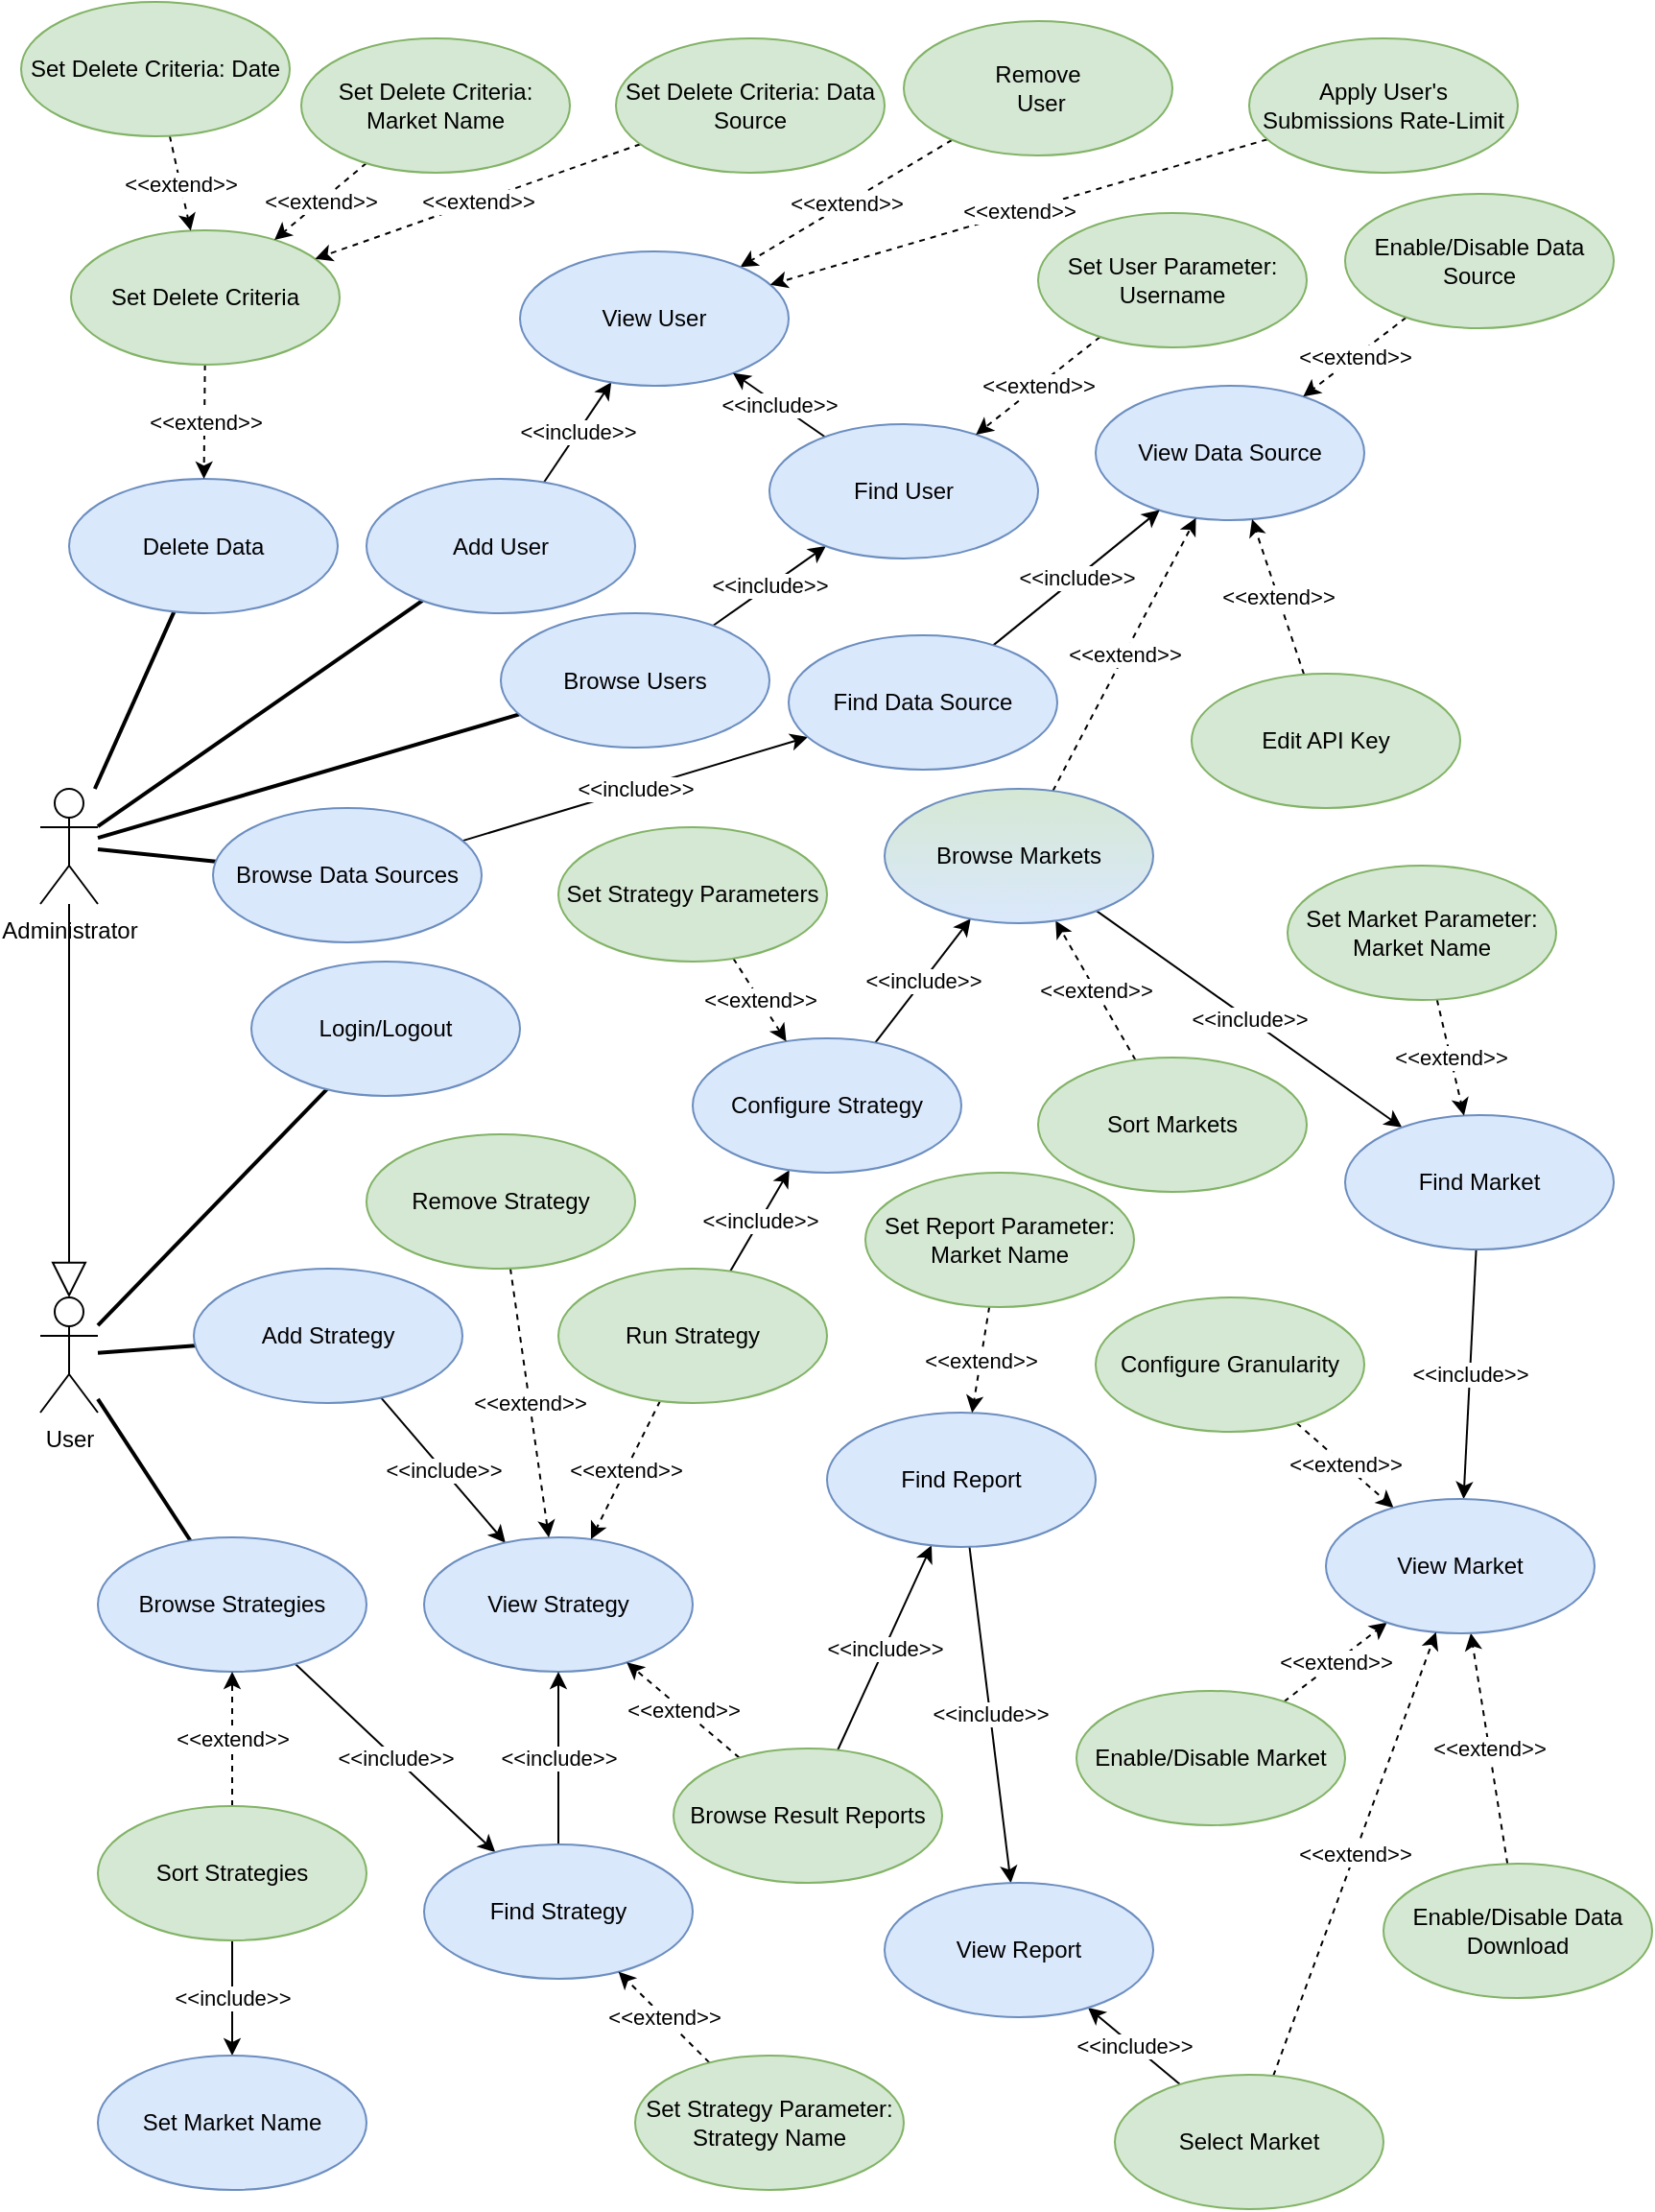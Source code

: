 <mxfile version="12.4.7" type="github">
  <diagram id="ZFlR_fbY1ho0T1hjvWoV" name="Page-1">
    <mxGraphModel dx="1414" dy="768" grid="1" gridSize="10" guides="1" tooltips="1" connect="1" arrows="1" fold="1" page="1" pageScale="1" pageWidth="827" pageHeight="1169" math="0" shadow="0">
      <root>
        <mxCell id="1YYGA7Be7UyKaOiCirhx-0"/>
        <mxCell id="1YYGA7Be7UyKaOiCirhx-1" parent="1YYGA7Be7UyKaOiCirhx-0"/>
        <mxCell id="3vdCPRaYNZT--Bnx52Tg-0" style="edgeStyle=none;rounded=0;orthogonalLoop=1;jettySize=auto;html=1;endArrow=none;endFill=0;strokeWidth=2;" parent="1YYGA7Be7UyKaOiCirhx-1" source="3vdCPRaYNZT--Bnx52Tg-4" target="3vdCPRaYNZT--Bnx52Tg-23" edge="1">
          <mxGeometry relative="1" as="geometry">
            <mxPoint x="-13.149" y="359" as="sourcePoint"/>
          </mxGeometry>
        </mxCell>
        <mxCell id="3vdCPRaYNZT--Bnx52Tg-1" style="edgeStyle=none;rounded=0;orthogonalLoop=1;jettySize=auto;html=1;endArrow=none;endFill=0;strokeWidth=2;" parent="1YYGA7Be7UyKaOiCirhx-1" source="3vdCPRaYNZT--Bnx52Tg-4" target="3vdCPRaYNZT--Bnx52Tg-6" edge="1">
          <mxGeometry relative="1" as="geometry"/>
        </mxCell>
        <mxCell id="3vdCPRaYNZT--Bnx52Tg-2" style="edgeStyle=none;rounded=0;orthogonalLoop=1;jettySize=auto;html=1;endArrow=none;endFill=0;strokeWidth=2;" parent="1YYGA7Be7UyKaOiCirhx-1" source="3vdCPRaYNZT--Bnx52Tg-4" target="3vdCPRaYNZT--Bnx52Tg-14" edge="1">
          <mxGeometry relative="1" as="geometry"/>
        </mxCell>
        <mxCell id="3vdCPRaYNZT--Bnx52Tg-3" style="edgeStyle=none;rounded=0;orthogonalLoop=1;jettySize=auto;html=1;endArrow=none;endFill=0;strokeWidth=2;" parent="1YYGA7Be7UyKaOiCirhx-1" source="3vdCPRaYNZT--Bnx52Tg-4" target="3vdCPRaYNZT--Bnx52Tg-29" edge="1">
          <mxGeometry relative="1" as="geometry"/>
        </mxCell>
        <mxCell id="3vdCPRaYNZT--Bnx52Tg-4" value="&lt;div&gt;Administrator&lt;/div&gt;" style="shape=umlActor;verticalLabelPosition=bottom;labelBackgroundColor=#ffffff;verticalAlign=top;html=1;" parent="1YYGA7Be7UyKaOiCirhx-1" vertex="1">
          <mxGeometry x="30" y="410" width="30" height="60" as="geometry"/>
        </mxCell>
        <mxCell id="3vdCPRaYNZT--Bnx52Tg-5" value="&amp;lt;&amp;lt;include&amp;gt;&amp;gt;" style="edgeStyle=none;rounded=0;orthogonalLoop=1;jettySize=auto;html=1;" parent="1YYGA7Be7UyKaOiCirhx-1" source="3vdCPRaYNZT--Bnx52Tg-6" target="3vdCPRaYNZT--Bnx52Tg-12" edge="1">
          <mxGeometry relative="1" as="geometry"/>
        </mxCell>
        <mxCell id="3vdCPRaYNZT--Bnx52Tg-6" value="Add User" style="ellipse;whiteSpace=wrap;html=1;fillColor=#dae8fc;strokeColor=#6c8ebf;" parent="1YYGA7Be7UyKaOiCirhx-1" vertex="1">
          <mxGeometry x="200" y="248.5" width="140" height="70" as="geometry"/>
        </mxCell>
        <mxCell id="3vdCPRaYNZT--Bnx52Tg-7" value="&amp;lt;&amp;lt;extend&amp;gt;&amp;gt;" style="edgeStyle=none;rounded=0;orthogonalLoop=1;jettySize=auto;html=1;dashed=1;" parent="1YYGA7Be7UyKaOiCirhx-1" source="3vdCPRaYNZT--Bnx52Tg-8" target="3vdCPRaYNZT--Bnx52Tg-12" edge="1">
          <mxGeometry relative="1" as="geometry"/>
        </mxCell>
        <mxCell id="3vdCPRaYNZT--Bnx52Tg-8" value="&lt;div&gt;Remove&lt;/div&gt;&amp;nbsp;User" style="ellipse;whiteSpace=wrap;html=1;fillColor=#d5e8d4;strokeColor=#82b366;" parent="1YYGA7Be7UyKaOiCirhx-1" vertex="1">
          <mxGeometry x="480" y="10" width="140" height="70" as="geometry"/>
        </mxCell>
        <mxCell id="3vdCPRaYNZT--Bnx52Tg-9" value="View Data Source" style="ellipse;whiteSpace=wrap;html=1;fillColor=#dae8fc;strokeColor=#6c8ebf;" parent="1YYGA7Be7UyKaOiCirhx-1" vertex="1">
          <mxGeometry x="580" y="200" width="140" height="70" as="geometry"/>
        </mxCell>
        <mxCell id="3vdCPRaYNZT--Bnx52Tg-10" value="&amp;lt;&amp;lt;extend&amp;gt;&amp;gt;" style="edgeStyle=none;rounded=0;orthogonalLoop=1;jettySize=auto;html=1;dashed=1;" parent="1YYGA7Be7UyKaOiCirhx-1" source="3vdCPRaYNZT--Bnx52Tg-11" target="3vdCPRaYNZT--Bnx52Tg-9" edge="1">
          <mxGeometry relative="1" as="geometry"/>
        </mxCell>
        <mxCell id="3vdCPRaYNZT--Bnx52Tg-11" value="Enable/Disable Data Source" style="ellipse;whiteSpace=wrap;html=1;fillColor=#d5e8d4;strokeColor=#82b366;" parent="1YYGA7Be7UyKaOiCirhx-1" vertex="1">
          <mxGeometry x="710" y="100" width="140" height="70" as="geometry"/>
        </mxCell>
        <mxCell id="3vdCPRaYNZT--Bnx52Tg-12" value="View User" style="ellipse;whiteSpace=wrap;html=1;fillColor=#dae8fc;strokeColor=#6c8ebf;" parent="1YYGA7Be7UyKaOiCirhx-1" vertex="1">
          <mxGeometry x="280" y="130" width="140" height="70" as="geometry"/>
        </mxCell>
        <mxCell id="3vdCPRaYNZT--Bnx52Tg-13" value="&amp;lt;&amp;lt;include&amp;gt;&amp;gt;" style="edgeStyle=none;rounded=0;orthogonalLoop=1;jettySize=auto;html=1;" parent="1YYGA7Be7UyKaOiCirhx-1" source="3vdCPRaYNZT--Bnx52Tg-14" target="3vdCPRaYNZT--Bnx52Tg-16" edge="1">
          <mxGeometry relative="1" as="geometry"/>
        </mxCell>
        <mxCell id="3vdCPRaYNZT--Bnx52Tg-14" value="Browse Users" style="ellipse;whiteSpace=wrap;html=1;fillColor=#dae8fc;strokeColor=#6c8ebf;" parent="1YYGA7Be7UyKaOiCirhx-1" vertex="1">
          <mxGeometry x="270" y="318.5" width="140" height="70" as="geometry"/>
        </mxCell>
        <mxCell id="3vdCPRaYNZT--Bnx52Tg-15" value="&amp;lt;&amp;lt;include&amp;gt;&amp;gt;" style="edgeStyle=none;rounded=0;orthogonalLoop=1;jettySize=auto;html=1;" parent="1YYGA7Be7UyKaOiCirhx-1" source="3vdCPRaYNZT--Bnx52Tg-16" target="3vdCPRaYNZT--Bnx52Tg-12" edge="1">
          <mxGeometry relative="1" as="geometry"/>
        </mxCell>
        <mxCell id="3vdCPRaYNZT--Bnx52Tg-16" value="Find User" style="ellipse;whiteSpace=wrap;html=1;fillColor=#dae8fc;strokeColor=#6c8ebf;" parent="1YYGA7Be7UyKaOiCirhx-1" vertex="1">
          <mxGeometry x="410" y="220" width="140" height="70" as="geometry"/>
        </mxCell>
        <mxCell id="3vdCPRaYNZT--Bnx52Tg-17" value="&amp;lt;&amp;lt;extend&amp;gt;&amp;gt;" style="edgeStyle=none;rounded=0;orthogonalLoop=1;jettySize=auto;html=1;dashed=1;" parent="1YYGA7Be7UyKaOiCirhx-1" source="3vdCPRaYNZT--Bnx52Tg-18" target="3vdCPRaYNZT--Bnx52Tg-16" edge="1">
          <mxGeometry relative="1" as="geometry"/>
        </mxCell>
        <mxCell id="3vdCPRaYNZT--Bnx52Tg-18" value="Set User Parameter: Username" style="ellipse;whiteSpace=wrap;html=1;fillColor=#d5e8d4;strokeColor=#82b366;" parent="1YYGA7Be7UyKaOiCirhx-1" vertex="1">
          <mxGeometry x="550" y="110" width="140" height="70" as="geometry"/>
        </mxCell>
        <mxCell id="3vdCPRaYNZT--Bnx52Tg-19" value="&amp;lt;&amp;lt;extend&amp;gt;&amp;gt;" style="edgeStyle=none;rounded=0;orthogonalLoop=1;jettySize=auto;html=1;dashed=1;startArrow=none;startFill=0;" parent="1YYGA7Be7UyKaOiCirhx-1" source="wTxQ7rvC8nmgXDtf-Kvs-46" target="3vdCPRaYNZT--Bnx52Tg-9" edge="1">
          <mxGeometry relative="1" as="geometry">
            <mxPoint x="967.927" y="422.21" as="sourcePoint"/>
          </mxGeometry>
        </mxCell>
        <mxCell id="3vdCPRaYNZT--Bnx52Tg-21" value="&amp;lt;&amp;lt;extend&amp;gt;&amp;gt;" style="rounded=0;orthogonalLoop=1;jettySize=auto;html=1;dashed=1;" parent="1YYGA7Be7UyKaOiCirhx-1" source="3vdCPRaYNZT--Bnx52Tg-22" target="3vdCPRaYNZT--Bnx52Tg-12" edge="1">
          <mxGeometry relative="1" as="geometry"/>
        </mxCell>
        <mxCell id="3vdCPRaYNZT--Bnx52Tg-22" value="Apply User&#39;s Submissions Rate-Limit" style="ellipse;whiteSpace=wrap;html=1;fillColor=#d5e8d4;strokeColor=#82b366;" parent="1YYGA7Be7UyKaOiCirhx-1" vertex="1">
          <mxGeometry x="660" y="19" width="140" height="70" as="geometry"/>
        </mxCell>
        <mxCell id="3vdCPRaYNZT--Bnx52Tg-23" value="Delete Data" style="ellipse;whiteSpace=wrap;html=1;fillColor=#dae8fc;strokeColor=#6c8ebf;" parent="1YYGA7Be7UyKaOiCirhx-1" vertex="1">
          <mxGeometry x="45" y="248.5" width="140" height="70" as="geometry"/>
        </mxCell>
        <mxCell id="3vdCPRaYNZT--Bnx52Tg-24" value="&amp;lt;&amp;lt;extend&amp;gt;&amp;gt;" style="edgeStyle=none;rounded=0;orthogonalLoop=1;jettySize=auto;html=1;dashed=1;" parent="1YYGA7Be7UyKaOiCirhx-1" source="3vdCPRaYNZT--Bnx52Tg-25" target="3vdCPRaYNZT--Bnx52Tg-23" edge="1">
          <mxGeometry relative="1" as="geometry"/>
        </mxCell>
        <mxCell id="3vdCPRaYNZT--Bnx52Tg-25" value="Set Delete Criteria" style="ellipse;whiteSpace=wrap;html=1;fillColor=#d5e8d4;strokeColor=#82b366;" parent="1YYGA7Be7UyKaOiCirhx-1" vertex="1">
          <mxGeometry x="46" y="119" width="140" height="70" as="geometry"/>
        </mxCell>
        <mxCell id="3vdCPRaYNZT--Bnx52Tg-26" value="&amp;lt;&amp;lt;extend&amp;gt;&amp;gt;" style="edgeStyle=none;rounded=0;orthogonalLoop=1;jettySize=auto;html=1;dashed=1;" parent="1YYGA7Be7UyKaOiCirhx-1" source="3vdCPRaYNZT--Bnx52Tg-27" target="3vdCPRaYNZT--Bnx52Tg-9" edge="1">
          <mxGeometry relative="1" as="geometry"/>
        </mxCell>
        <mxCell id="3vdCPRaYNZT--Bnx52Tg-27" value="Edit API Key" style="ellipse;whiteSpace=wrap;html=1;fillColor=#d5e8d4;strokeColor=#82b366;" parent="1YYGA7Be7UyKaOiCirhx-1" vertex="1">
          <mxGeometry x="630" y="350" width="140" height="70" as="geometry"/>
        </mxCell>
        <mxCell id="3vdCPRaYNZT--Bnx52Tg-28" value="&amp;lt;&amp;lt;include&amp;gt;&amp;gt;" style="edgeStyle=none;rounded=0;orthogonalLoop=1;jettySize=auto;html=1;" parent="1YYGA7Be7UyKaOiCirhx-1" source="3vdCPRaYNZT--Bnx52Tg-29" target="3vdCPRaYNZT--Bnx52Tg-31" edge="1">
          <mxGeometry relative="1" as="geometry"/>
        </mxCell>
        <mxCell id="3vdCPRaYNZT--Bnx52Tg-29" value="Browse Data Sources" style="ellipse;whiteSpace=wrap;html=1;fillColor=#dae8fc;strokeColor=#6c8ebf;" parent="1YYGA7Be7UyKaOiCirhx-1" vertex="1">
          <mxGeometry x="120" y="420" width="140" height="70" as="geometry"/>
        </mxCell>
        <mxCell id="3vdCPRaYNZT--Bnx52Tg-30" value="&amp;lt;&amp;lt;include&amp;gt;&amp;gt;" style="edgeStyle=none;rounded=0;orthogonalLoop=1;jettySize=auto;html=1;" parent="1YYGA7Be7UyKaOiCirhx-1" source="3vdCPRaYNZT--Bnx52Tg-31" target="3vdCPRaYNZT--Bnx52Tg-9" edge="1">
          <mxGeometry relative="1" as="geometry"/>
        </mxCell>
        <mxCell id="3vdCPRaYNZT--Bnx52Tg-31" value="Find Data Source" style="ellipse;whiteSpace=wrap;html=1;fillColor=#dae8fc;strokeColor=#6c8ebf;" parent="1YYGA7Be7UyKaOiCirhx-1" vertex="1">
          <mxGeometry x="420" y="330" width="140" height="70" as="geometry"/>
        </mxCell>
        <mxCell id="3vdCPRaYNZT--Bnx52Tg-32" value="&amp;lt;&amp;lt;extend&amp;gt;&amp;gt;" style="edgeStyle=none;rounded=0;orthogonalLoop=1;jettySize=auto;html=1;dashed=1;" parent="1YYGA7Be7UyKaOiCirhx-1" source="3vdCPRaYNZT--Bnx52Tg-33" target="3vdCPRaYNZT--Bnx52Tg-25" edge="1">
          <mxGeometry relative="1" as="geometry"/>
        </mxCell>
        <mxCell id="3vdCPRaYNZT--Bnx52Tg-33" value="Set Delete Criteria: Date" style="ellipse;whiteSpace=wrap;html=1;fillColor=#d5e8d4;strokeColor=#82b366;" parent="1YYGA7Be7UyKaOiCirhx-1" vertex="1">
          <mxGeometry x="20" width="140" height="70" as="geometry"/>
        </mxCell>
        <mxCell id="3vdCPRaYNZT--Bnx52Tg-34" value="&amp;lt;&amp;lt;extend&amp;gt;&amp;gt;" style="edgeStyle=none;rounded=0;orthogonalLoop=1;jettySize=auto;html=1;dashed=1;" parent="1YYGA7Be7UyKaOiCirhx-1" source="3vdCPRaYNZT--Bnx52Tg-35" target="3vdCPRaYNZT--Bnx52Tg-25" edge="1">
          <mxGeometry relative="1" as="geometry"/>
        </mxCell>
        <mxCell id="3vdCPRaYNZT--Bnx52Tg-35" value="Set Delete Criteria: Market Name" style="ellipse;whiteSpace=wrap;html=1;fillColor=#d5e8d4;strokeColor=#82b366;" parent="1YYGA7Be7UyKaOiCirhx-1" vertex="1">
          <mxGeometry x="166" y="19" width="140" height="70" as="geometry"/>
        </mxCell>
        <mxCell id="3vdCPRaYNZT--Bnx52Tg-36" value="&amp;lt;&amp;lt;extend&amp;gt;&amp;gt;" style="edgeStyle=none;rounded=0;orthogonalLoop=1;jettySize=auto;html=1;dashed=1;" parent="1YYGA7Be7UyKaOiCirhx-1" source="3vdCPRaYNZT--Bnx52Tg-37" target="3vdCPRaYNZT--Bnx52Tg-25" edge="1">
          <mxGeometry relative="1" as="geometry"/>
        </mxCell>
        <mxCell id="3vdCPRaYNZT--Bnx52Tg-37" value="Set Delete Criteria: Data Source" style="ellipse;whiteSpace=wrap;html=1;fillColor=#d5e8d4;strokeColor=#82b366;" parent="1YYGA7Be7UyKaOiCirhx-1" vertex="1">
          <mxGeometry x="330" y="19" width="140" height="70" as="geometry"/>
        </mxCell>
        <mxCell id="tRXYT1jrLdf8LJ3v0zDW-0" value="&amp;lt;&amp;lt;extend&amp;gt;&amp;gt;" style="edgeStyle=none;rounded=0;orthogonalLoop=1;jettySize=auto;html=1;dashed=1;endArrow=classic;endFill=1;" parent="1YYGA7Be7UyKaOiCirhx-1" source="tRXYT1jrLdf8LJ3v0zDW-1" target="tRXYT1jrLdf8LJ3v0zDW-13" edge="1">
          <mxGeometry relative="1" as="geometry"/>
        </mxCell>
        <mxCell id="tRXYT1jrLdf8LJ3v0zDW-1" value="Configure Granularity" style="ellipse;whiteSpace=wrap;html=1;fillColor=#d5e8d4;strokeColor=#82b366;" parent="1YYGA7Be7UyKaOiCirhx-1" vertex="1">
          <mxGeometry x="580" y="675" width="140" height="70" as="geometry"/>
        </mxCell>
        <mxCell id="tRXYT1jrLdf8LJ3v0zDW-2" value="&amp;lt;&amp;lt;include&amp;gt;&amp;gt;" style="edgeStyle=none;rounded=0;orthogonalLoop=1;jettySize=auto;html=1;endArrow=classic;endFill=1;" parent="1YYGA7Be7UyKaOiCirhx-1" source="wTxQ7rvC8nmgXDtf-Kvs-46" target="tRXYT1jrLdf8LJ3v0zDW-10" edge="1">
          <mxGeometry relative="1" as="geometry">
            <mxPoint x="1224.465" y="1084.255" as="sourcePoint"/>
          </mxGeometry>
        </mxCell>
        <mxCell id="tRXYT1jrLdf8LJ3v0zDW-3" value="&amp;lt;&amp;lt;extend&amp;gt;&amp;gt;" style="edgeStyle=none;rounded=0;orthogonalLoop=1;jettySize=auto;html=1;dashed=1;endArrow=classic;endFill=1;" parent="1YYGA7Be7UyKaOiCirhx-1" source="tRXYT1jrLdf8LJ3v0zDW-4" target="tRXYT1jrLdf8LJ3v0zDW-13" edge="1">
          <mxGeometry relative="1" as="geometry"/>
        </mxCell>
        <mxCell id="tRXYT1jrLdf8LJ3v0zDW-4" value="Enable/Disable Market" style="ellipse;whiteSpace=wrap;html=1;fillColor=#d5e8d4;strokeColor=#82b366;" parent="1YYGA7Be7UyKaOiCirhx-1" vertex="1">
          <mxGeometry x="570" y="880" width="140" height="70" as="geometry"/>
        </mxCell>
        <mxCell id="tRXYT1jrLdf8LJ3v0zDW-5" value="&amp;lt;&amp;lt;extend&amp;gt;&amp;gt;" style="edgeStyle=none;rounded=0;orthogonalLoop=1;jettySize=auto;html=1;endArrow=classic;endFill=1;dashed=1;" parent="1YYGA7Be7UyKaOiCirhx-1" source="tRXYT1jrLdf8LJ3v0zDW-6" target="tRXYT1jrLdf8LJ3v0zDW-13" edge="1">
          <mxGeometry relative="1" as="geometry"/>
        </mxCell>
        <mxCell id="tRXYT1jrLdf8LJ3v0zDW-6" value="Enable/Disable Data Download" style="ellipse;whiteSpace=wrap;html=1;fillColor=#d5e8d4;strokeColor=#82b366;" parent="1YYGA7Be7UyKaOiCirhx-1" vertex="1">
          <mxGeometry x="730" y="970" width="140" height="70" as="geometry"/>
        </mxCell>
        <mxCell id="tRXYT1jrLdf8LJ3v0zDW-9" value="&amp;lt;&amp;lt;include&amp;gt;&amp;gt;" style="edgeStyle=none;rounded=0;orthogonalLoop=1;jettySize=auto;html=1;endArrow=classic;endFill=1;" parent="1YYGA7Be7UyKaOiCirhx-1" source="tRXYT1jrLdf8LJ3v0zDW-10" target="tRXYT1jrLdf8LJ3v0zDW-13" edge="1">
          <mxGeometry relative="1" as="geometry">
            <mxPoint x="1272.898" y="750.077" as="sourcePoint"/>
          </mxGeometry>
        </mxCell>
        <mxCell id="tRXYT1jrLdf8LJ3v0zDW-10" value="Find Market" style="ellipse;whiteSpace=wrap;html=1;fillColor=#dae8fc;strokeColor=#6c8ebf;" parent="1YYGA7Be7UyKaOiCirhx-1" vertex="1">
          <mxGeometry x="710" y="580" width="140" height="70" as="geometry"/>
        </mxCell>
        <mxCell id="tRXYT1jrLdf8LJ3v0zDW-11" value="&amp;lt;&amp;lt;extend&amp;gt;&amp;gt;" style="edgeStyle=none;rounded=0;orthogonalLoop=1;jettySize=auto;html=1;dashed=1;endArrow=classic;endFill=1;" parent="1YYGA7Be7UyKaOiCirhx-1" source="tRXYT1jrLdf8LJ3v0zDW-12" target="tRXYT1jrLdf8LJ3v0zDW-10" edge="1">
          <mxGeometry relative="1" as="geometry"/>
        </mxCell>
        <mxCell id="tRXYT1jrLdf8LJ3v0zDW-12" value="Set Market Parameter: Market Name" style="ellipse;whiteSpace=wrap;html=1;fillColor=#d5e8d4;strokeColor=#82b366;" parent="1YYGA7Be7UyKaOiCirhx-1" vertex="1">
          <mxGeometry x="680" y="450" width="140" height="70" as="geometry"/>
        </mxCell>
        <mxCell id="tRXYT1jrLdf8LJ3v0zDW-13" value="View Market" style="ellipse;whiteSpace=wrap;html=1;fillColor=#dae8fc;strokeColor=#6c8ebf;" parent="1YYGA7Be7UyKaOiCirhx-1" vertex="1">
          <mxGeometry x="700" y="780" width="140" height="70" as="geometry"/>
        </mxCell>
        <mxCell id="wTxQ7rvC8nmgXDtf-Kvs-0" style="edgeStyle=none;rounded=0;orthogonalLoop=1;jettySize=auto;html=1;endArrow=none;endFill=0;strokeWidth=2;" parent="1YYGA7Be7UyKaOiCirhx-1" source="wTxQ7rvC8nmgXDtf-Kvs-3" target="wTxQ7rvC8nmgXDtf-Kvs-4" edge="1">
          <mxGeometry relative="1" as="geometry"/>
        </mxCell>
        <mxCell id="wTxQ7rvC8nmgXDtf-Kvs-1" style="edgeStyle=none;rounded=0;orthogonalLoop=1;jettySize=auto;html=1;endArrow=none;endFill=0;strokeWidth=2;" parent="1YYGA7Be7UyKaOiCirhx-1" source="wTxQ7rvC8nmgXDtf-Kvs-3" target="wTxQ7rvC8nmgXDtf-Kvs-9" edge="1">
          <mxGeometry relative="1" as="geometry"/>
        </mxCell>
        <mxCell id="wTxQ7rvC8nmgXDtf-Kvs-2" style="edgeStyle=none;rounded=0;orthogonalLoop=1;jettySize=auto;html=1;endArrow=none;endFill=0;strokeWidth=2;" parent="1YYGA7Be7UyKaOiCirhx-1" source="wTxQ7rvC8nmgXDtf-Kvs-3" target="wTxQ7rvC8nmgXDtf-Kvs-6" edge="1">
          <mxGeometry relative="1" as="geometry"/>
        </mxCell>
        <mxCell id="wTxQ7rvC8nmgXDtf-Kvs-3" value="&lt;div&gt;User&lt;/div&gt;" style="shape=umlActor;verticalLabelPosition=bottom;labelBackgroundColor=#ffffff;verticalAlign=top;html=1;" parent="1YYGA7Be7UyKaOiCirhx-1" vertex="1">
          <mxGeometry x="30" y="675" width="30" height="60" as="geometry"/>
        </mxCell>
        <mxCell id="wTxQ7rvC8nmgXDtf-Kvs-4" value="Login/Logout" style="ellipse;whiteSpace=wrap;html=1;fillColor=#dae8fc;strokeColor=#6c8ebf;" parent="1YYGA7Be7UyKaOiCirhx-1" vertex="1">
          <mxGeometry x="140" y="500" width="140" height="70" as="geometry"/>
        </mxCell>
        <mxCell id="wTxQ7rvC8nmgXDtf-Kvs-5" value="&amp;lt;&amp;lt;include&amp;gt;&amp;gt;" style="edgeStyle=none;rounded=0;orthogonalLoop=1;jettySize=auto;html=1;endArrow=classic;endFill=1;" parent="1YYGA7Be7UyKaOiCirhx-1" source="wTxQ7rvC8nmgXDtf-Kvs-6" target="wTxQ7rvC8nmgXDtf-Kvs-7" edge="1">
          <mxGeometry relative="1" as="geometry"/>
        </mxCell>
        <mxCell id="wTxQ7rvC8nmgXDtf-Kvs-6" value="Add Strategy" style="ellipse;whiteSpace=wrap;html=1;fillColor=#dae8fc;strokeColor=#6c8ebf;" parent="1YYGA7Be7UyKaOiCirhx-1" vertex="1">
          <mxGeometry x="110" y="660" width="140" height="70" as="geometry"/>
        </mxCell>
        <mxCell id="wTxQ7rvC8nmgXDtf-Kvs-7" value="View Strategy" style="ellipse;whiteSpace=wrap;html=1;fillColor=#dae8fc;strokeColor=#6c8ebf;" parent="1YYGA7Be7UyKaOiCirhx-1" vertex="1">
          <mxGeometry x="230" y="800" width="140" height="70" as="geometry"/>
        </mxCell>
        <mxCell id="wTxQ7rvC8nmgXDtf-Kvs-8" value="&lt;div&gt;&amp;lt;&amp;lt;include&amp;gt;&amp;gt;&lt;/div&gt;" style="edgeStyle=none;rounded=0;orthogonalLoop=1;jettySize=auto;html=1;endArrow=classic;endFill=1;" parent="1YYGA7Be7UyKaOiCirhx-1" source="wTxQ7rvC8nmgXDtf-Kvs-9" target="wTxQ7rvC8nmgXDtf-Kvs-11" edge="1">
          <mxGeometry relative="1" as="geometry"/>
        </mxCell>
        <mxCell id="wTxQ7rvC8nmgXDtf-Kvs-9" value="Browse Strategies" style="ellipse;whiteSpace=wrap;html=1;fillColor=#dae8fc;strokeColor=#6c8ebf;" parent="1YYGA7Be7UyKaOiCirhx-1" vertex="1">
          <mxGeometry x="60" y="800" width="140" height="70" as="geometry"/>
        </mxCell>
        <mxCell id="wTxQ7rvC8nmgXDtf-Kvs-10" value="&amp;lt;&amp;lt;include&amp;gt;&amp;gt;" style="edgeStyle=none;rounded=0;orthogonalLoop=1;jettySize=auto;html=1;endArrow=classic;endFill=1;" parent="1YYGA7Be7UyKaOiCirhx-1" source="wTxQ7rvC8nmgXDtf-Kvs-11" target="wTxQ7rvC8nmgXDtf-Kvs-7" edge="1">
          <mxGeometry relative="1" as="geometry"/>
        </mxCell>
        <mxCell id="wTxQ7rvC8nmgXDtf-Kvs-11" value="Find Strategy" style="ellipse;whiteSpace=wrap;html=1;fillColor=#dae8fc;strokeColor=#6c8ebf;" parent="1YYGA7Be7UyKaOiCirhx-1" vertex="1">
          <mxGeometry x="230" y="960" width="140" height="70" as="geometry"/>
        </mxCell>
        <mxCell id="wTxQ7rvC8nmgXDtf-Kvs-12" value="&amp;lt;&amp;lt;extend&amp;gt;&amp;gt;" style="edgeStyle=none;rounded=0;orthogonalLoop=1;jettySize=auto;html=1;dashed=1;endArrow=classic;endFill=1;" parent="1YYGA7Be7UyKaOiCirhx-1" source="wTxQ7rvC8nmgXDtf-Kvs-13" target="wTxQ7rvC8nmgXDtf-Kvs-11" edge="1">
          <mxGeometry relative="1" as="geometry"/>
        </mxCell>
        <mxCell id="wTxQ7rvC8nmgXDtf-Kvs-13" value="Set Strategy Parameter: Strategy Name" style="ellipse;whiteSpace=wrap;html=1;fillColor=#d5e8d4;strokeColor=#82b366;" parent="1YYGA7Be7UyKaOiCirhx-1" vertex="1">
          <mxGeometry x="340" y="1070" width="140" height="70" as="geometry"/>
        </mxCell>
        <mxCell id="wTxQ7rvC8nmgXDtf-Kvs-14" value="&amp;lt;&amp;lt;include&amp;gt;&amp;gt;" style="edgeStyle=none;rounded=0;orthogonalLoop=1;jettySize=auto;html=1;startArrow=none;startFill=0;" parent="1YYGA7Be7UyKaOiCirhx-1" source="wTxQ7rvC8nmgXDtf-Kvs-16" target="wTxQ7rvC8nmgXDtf-Kvs-21" edge="1">
          <mxGeometry relative="1" as="geometry"/>
        </mxCell>
        <mxCell id="wTxQ7rvC8nmgXDtf-Kvs-15" value="&amp;lt;&amp;lt;extend&amp;gt;&amp;gt;" style="edgeStyle=none;rounded=0;orthogonalLoop=1;jettySize=auto;html=1;dashed=1;startArrow=none;startFill=0;" parent="1YYGA7Be7UyKaOiCirhx-1" source="wTxQ7rvC8nmgXDtf-Kvs-16" target="wTxQ7rvC8nmgXDtf-Kvs-7" edge="1">
          <mxGeometry relative="1" as="geometry"/>
        </mxCell>
        <mxCell id="wTxQ7rvC8nmgXDtf-Kvs-16" value="Run Strategy" style="ellipse;whiteSpace=wrap;html=1;fillColor=#d5e8d4;strokeColor=#82b366;" parent="1YYGA7Be7UyKaOiCirhx-1" vertex="1">
          <mxGeometry x="300" y="660" width="140" height="70" as="geometry"/>
        </mxCell>
        <mxCell id="wTxQ7rvC8nmgXDtf-Kvs-17" value="&amp;lt;&amp;lt;extend&amp;gt;&amp;gt;" style="edgeStyle=none;rounded=0;orthogonalLoop=1;jettySize=auto;html=1;startArrow=none;startFill=0;dashed=1;" parent="1YYGA7Be7UyKaOiCirhx-1" source="wTxQ7rvC8nmgXDtf-Kvs-19" target="wTxQ7rvC8nmgXDtf-Kvs-7" edge="1">
          <mxGeometry relative="1" as="geometry"/>
        </mxCell>
        <mxCell id="wTxQ7rvC8nmgXDtf-Kvs-18" value="&amp;lt;&amp;lt;include&amp;gt;&amp;gt;" style="rounded=0;orthogonalLoop=1;jettySize=auto;html=1;" parent="1YYGA7Be7UyKaOiCirhx-1" source="wTxQ7rvC8nmgXDtf-Kvs-19" target="wTxQ7rvC8nmgXDtf-Kvs-39" edge="1">
          <mxGeometry relative="1" as="geometry"/>
        </mxCell>
        <mxCell id="wTxQ7rvC8nmgXDtf-Kvs-19" value="Browse Result Reports" style="ellipse;whiteSpace=wrap;html=1;fillColor=#d5e8d4;strokeColor=#82b366;" parent="1YYGA7Be7UyKaOiCirhx-1" vertex="1">
          <mxGeometry x="360" y="910" width="140" height="70" as="geometry"/>
        </mxCell>
        <mxCell id="wTxQ7rvC8nmgXDtf-Kvs-20" value="&amp;lt;&amp;lt;include&amp;gt;&amp;gt;" style="edgeStyle=none;rounded=0;orthogonalLoop=1;jettySize=auto;html=1;endArrow=classic;endFill=1;" parent="1YYGA7Be7UyKaOiCirhx-1" source="wTxQ7rvC8nmgXDtf-Kvs-21" target="wTxQ7rvC8nmgXDtf-Kvs-46" edge="1">
          <mxGeometry relative="1" as="geometry"/>
        </mxCell>
        <mxCell id="wTxQ7rvC8nmgXDtf-Kvs-21" value="Configure Strategy" style="ellipse;whiteSpace=wrap;html=1;fillColor=#dae8fc;strokeColor=#6c8ebf;" parent="1YYGA7Be7UyKaOiCirhx-1" vertex="1">
          <mxGeometry x="370" y="540" width="140" height="70" as="geometry"/>
        </mxCell>
        <mxCell id="wTxQ7rvC8nmgXDtf-Kvs-28" value="&amp;lt;&amp;lt;extend&amp;gt;&amp;gt;" style="edgeStyle=none;rounded=0;orthogonalLoop=1;jettySize=auto;html=1;dashed=1;endArrow=classic;endFill=1;" parent="1YYGA7Be7UyKaOiCirhx-1" source="wTxQ7rvC8nmgXDtf-Kvs-29" target="wTxQ7rvC8nmgXDtf-Kvs-21" edge="1">
          <mxGeometry relative="1" as="geometry"/>
        </mxCell>
        <mxCell id="wTxQ7rvC8nmgXDtf-Kvs-29" value="Set Strategy Parameters" style="ellipse;whiteSpace=wrap;html=1;fillColor=#d5e8d4;strokeColor=#82b366;" parent="1YYGA7Be7UyKaOiCirhx-1" vertex="1">
          <mxGeometry x="300" y="430" width="140" height="70" as="geometry"/>
        </mxCell>
        <mxCell id="wTxQ7rvC8nmgXDtf-Kvs-30" value="&amp;lt;&amp;lt;extend&amp;gt;&amp;gt;" style="edgeStyle=none;rounded=0;orthogonalLoop=1;jettySize=auto;html=1;dashed=1;endArrow=classic;endFill=1;" parent="1YYGA7Be7UyKaOiCirhx-1" source="wTxQ7rvC8nmgXDtf-Kvs-31" target="wTxQ7rvC8nmgXDtf-Kvs-46" edge="1">
          <mxGeometry relative="1" as="geometry">
            <mxPoint x="886.059" y="705" as="targetPoint"/>
          </mxGeometry>
        </mxCell>
        <mxCell id="wTxQ7rvC8nmgXDtf-Kvs-31" value="Sort Markets" style="ellipse;whiteSpace=wrap;html=1;fillColor=#d5e8d4;strokeColor=#82b366;" parent="1YYGA7Be7UyKaOiCirhx-1" vertex="1">
          <mxGeometry x="549.999" y="550" width="140" height="70" as="geometry"/>
        </mxCell>
        <mxCell id="wTxQ7rvC8nmgXDtf-Kvs-32" value="&amp;lt;&amp;lt;extend&amp;gt;&amp;gt;" style="edgeStyle=none;rounded=0;orthogonalLoop=1;jettySize=auto;html=1;dashed=1;endArrow=classic;endFill=1;" parent="1YYGA7Be7UyKaOiCirhx-1" source="wTxQ7rvC8nmgXDtf-Kvs-33" target="wTxQ7rvC8nmgXDtf-Kvs-7" edge="1">
          <mxGeometry relative="1" as="geometry"/>
        </mxCell>
        <mxCell id="wTxQ7rvC8nmgXDtf-Kvs-33" value="Remove Strategy" style="ellipse;whiteSpace=wrap;html=1;fillColor=#d5e8d4;strokeColor=#82b366;" parent="1YYGA7Be7UyKaOiCirhx-1" vertex="1">
          <mxGeometry x="200" y="590" width="140" height="70" as="geometry"/>
        </mxCell>
        <mxCell id="wTxQ7rvC8nmgXDtf-Kvs-36" value="&amp;lt;&amp;lt;include&amp;gt;&amp;gt;" style="edgeStyle=none;rounded=0;orthogonalLoop=1;jettySize=auto;html=1;" parent="1YYGA7Be7UyKaOiCirhx-1" source="wTxQ7rvC8nmgXDtf-Kvs-50" target="wTxQ7rvC8nmgXDtf-Kvs-40" edge="1">
          <mxGeometry relative="1" as="geometry">
            <mxPoint x="1510.025" y="1378.137" as="sourcePoint"/>
          </mxGeometry>
        </mxCell>
        <mxCell id="wTxQ7rvC8nmgXDtf-Kvs-38" value="&amp;lt;&amp;lt;include&amp;gt;&amp;gt;" style="edgeStyle=none;rounded=0;orthogonalLoop=1;jettySize=auto;html=1;" parent="1YYGA7Be7UyKaOiCirhx-1" source="wTxQ7rvC8nmgXDtf-Kvs-39" target="wTxQ7rvC8nmgXDtf-Kvs-40" edge="1">
          <mxGeometry relative="1" as="geometry"/>
        </mxCell>
        <mxCell id="wTxQ7rvC8nmgXDtf-Kvs-39" value="Find Report" style="ellipse;whiteSpace=wrap;html=1;fillColor=#dae8fc;strokeColor=#6c8ebf;" parent="1YYGA7Be7UyKaOiCirhx-1" vertex="1">
          <mxGeometry x="439.999" y="735" width="140" height="70" as="geometry"/>
        </mxCell>
        <mxCell id="wTxQ7rvC8nmgXDtf-Kvs-40" value="View Report" style="ellipse;whiteSpace=wrap;html=1;fillColor=#dae8fc;strokeColor=#6c8ebf;" parent="1YYGA7Be7UyKaOiCirhx-1" vertex="1">
          <mxGeometry x="469.998" y="980" width="140" height="70" as="geometry"/>
        </mxCell>
        <mxCell id="wTxQ7rvC8nmgXDtf-Kvs-43" value="&amp;lt;&amp;lt;extend&amp;gt;&amp;gt;" style="edgeStyle=none;rounded=0;orthogonalLoop=1;jettySize=auto;html=1;dashed=1;" parent="1YYGA7Be7UyKaOiCirhx-1" source="wTxQ7rvC8nmgXDtf-Kvs-44" target="wTxQ7rvC8nmgXDtf-Kvs-39" edge="1">
          <mxGeometry relative="1" as="geometry"/>
        </mxCell>
        <mxCell id="wTxQ7rvC8nmgXDtf-Kvs-44" value="Set Report Parameter: Market Name" style="ellipse;whiteSpace=wrap;html=1;fillColor=#d5e8d4;strokeColor=#82b366;" parent="1YYGA7Be7UyKaOiCirhx-1" vertex="1">
          <mxGeometry x="459.999" y="610" width="140" height="70" as="geometry"/>
        </mxCell>
        <mxCell id="wTxQ7rvC8nmgXDtf-Kvs-46" value="Browse Markets" style="ellipse;whiteSpace=wrap;html=1;fillColor=#dae8fc;strokeColor=#6c8ebf;gradientDirection=north;gradientColor=#D5E8D4;" parent="1YYGA7Be7UyKaOiCirhx-1" vertex="1">
          <mxGeometry x="470" y="410" width="140" height="70" as="geometry"/>
        </mxCell>
        <mxCell id="wTxQ7rvC8nmgXDtf-Kvs-49" value="&amp;lt;&amp;lt;extend&amp;gt;&amp;gt;" style="rounded=0;orthogonalLoop=1;jettySize=auto;html=1;startArrow=none;startFill=0;dashed=1;" parent="1YYGA7Be7UyKaOiCirhx-1" source="wTxQ7rvC8nmgXDtf-Kvs-50" target="tRXYT1jrLdf8LJ3v0zDW-13" edge="1">
          <mxGeometry relative="1" as="geometry">
            <mxPoint x="1358.097" y="752.409" as="targetPoint"/>
          </mxGeometry>
        </mxCell>
        <mxCell id="wTxQ7rvC8nmgXDtf-Kvs-50" value="Select Market" style="ellipse;whiteSpace=wrap;html=1;fillColor=#d5e8d4;strokeColor=#82b366;" parent="1YYGA7Be7UyKaOiCirhx-1" vertex="1">
          <mxGeometry x="589.999" y="1080" width="140" height="70" as="geometry"/>
        </mxCell>
        <mxCell id="Mc-SoH7fT6BXftzGXfqs-0" style="edgeStyle=none;rounded=0;orthogonalLoop=1;jettySize=auto;html=1;entryX=0.5;entryY=0;entryDx=0;entryDy=0;entryPerimeter=0;endArrow=block;endFill=0;endSize=16;" parent="1YYGA7Be7UyKaOiCirhx-1" source="3vdCPRaYNZT--Bnx52Tg-4" target="wTxQ7rvC8nmgXDtf-Kvs-3" edge="1">
          <mxGeometry relative="1" as="geometry">
            <mxPoint x="141" y="575" as="sourcePoint"/>
            <mxPoint x="141" y="940" as="targetPoint"/>
          </mxGeometry>
        </mxCell>
        <mxCell id="CLeOekcUoZF8VrQMN3xm-6" value="&amp;lt;&amp;lt;include&amp;gt;&amp;gt;" style="edgeStyle=none;rounded=0;orthogonalLoop=1;jettySize=auto;html=1;" edge="1" parent="1YYGA7Be7UyKaOiCirhx-1" source="CLeOekcUoZF8VrQMN3xm-4" target="CLeOekcUoZF8VrQMN3xm-5">
          <mxGeometry relative="1" as="geometry"/>
        </mxCell>
        <mxCell id="CLeOekcUoZF8VrQMN3xm-7" value="&amp;lt;&amp;lt;extend&amp;gt;&amp;gt;" style="edgeStyle=none;rounded=0;orthogonalLoop=1;jettySize=auto;html=1;dashed=1;" edge="1" parent="1YYGA7Be7UyKaOiCirhx-1" source="CLeOekcUoZF8VrQMN3xm-4" target="wTxQ7rvC8nmgXDtf-Kvs-9">
          <mxGeometry relative="1" as="geometry"/>
        </mxCell>
        <mxCell id="CLeOekcUoZF8VrQMN3xm-4" value="Sort Strategies" style="ellipse;whiteSpace=wrap;html=1;fillColor=#d5e8d4;strokeColor=#82b366;" vertex="1" parent="1YYGA7Be7UyKaOiCirhx-1">
          <mxGeometry x="60" y="940" width="140" height="70" as="geometry"/>
        </mxCell>
        <mxCell id="CLeOekcUoZF8VrQMN3xm-5" value="Set Market Name" style="ellipse;whiteSpace=wrap;html=1;fillColor=#dae8fc;strokeColor=#6c8ebf;" vertex="1" parent="1YYGA7Be7UyKaOiCirhx-1">
          <mxGeometry x="60" y="1070" width="140" height="70" as="geometry"/>
        </mxCell>
      </root>
    </mxGraphModel>
  </diagram>
</mxfile>
